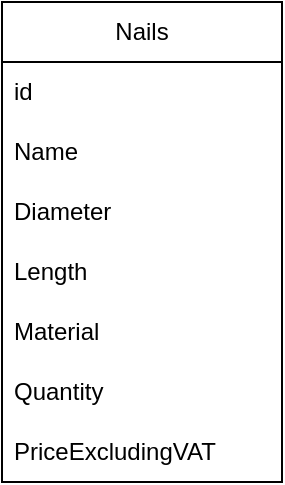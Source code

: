 <mxfile version="24.9.1">
  <diagram id="C5RBs43oDa-KdzZeNtuy" name="Page-1">
    <mxGraphModel dx="1075" dy="474" grid="1" gridSize="10" guides="1" tooltips="1" connect="1" arrows="1" fold="1" page="1" pageScale="1" pageWidth="827" pageHeight="1169" math="0" shadow="0">
      <root>
        <mxCell id="WIyWlLk6GJQsqaUBKTNV-0" />
        <mxCell id="WIyWlLk6GJQsqaUBKTNV-1" parent="WIyWlLk6GJQsqaUBKTNV-0" />
        <mxCell id="OPaAqH-d6BlJb2blv4Sd-0" value="Nails" style="swimlane;fontStyle=0;childLayout=stackLayout;horizontal=1;startSize=30;horizontalStack=0;resizeParent=1;resizeParentMax=0;resizeLast=0;collapsible=1;marginBottom=0;whiteSpace=wrap;html=1;" vertex="1" parent="WIyWlLk6GJQsqaUBKTNV-1">
          <mxGeometry x="330" y="160" width="140" height="240" as="geometry" />
        </mxCell>
        <mxCell id="OPaAqH-d6BlJb2blv4Sd-1" value="id" style="text;strokeColor=none;fillColor=none;align=left;verticalAlign=middle;spacingLeft=4;spacingRight=4;overflow=hidden;points=[[0,0.5],[1,0.5]];portConstraint=eastwest;rotatable=0;whiteSpace=wrap;html=1;" vertex="1" parent="OPaAqH-d6BlJb2blv4Sd-0">
          <mxGeometry y="30" width="140" height="30" as="geometry" />
        </mxCell>
        <mxCell id="OPaAqH-d6BlJb2blv4Sd-2" value="Name" style="text;strokeColor=none;fillColor=none;align=left;verticalAlign=middle;spacingLeft=4;spacingRight=4;overflow=hidden;points=[[0,0.5],[1,0.5]];portConstraint=eastwest;rotatable=0;whiteSpace=wrap;html=1;" vertex="1" parent="OPaAqH-d6BlJb2blv4Sd-0">
          <mxGeometry y="60" width="140" height="30" as="geometry" />
        </mxCell>
        <mxCell id="OPaAqH-d6BlJb2blv4Sd-3" value="Diameter" style="text;strokeColor=none;fillColor=none;align=left;verticalAlign=middle;spacingLeft=4;spacingRight=4;overflow=hidden;points=[[0,0.5],[1,0.5]];portConstraint=eastwest;rotatable=0;whiteSpace=wrap;html=1;" vertex="1" parent="OPaAqH-d6BlJb2blv4Sd-0">
          <mxGeometry y="90" width="140" height="30" as="geometry" />
        </mxCell>
        <mxCell id="OPaAqH-d6BlJb2blv4Sd-4" value="Length" style="text;strokeColor=none;fillColor=none;align=left;verticalAlign=middle;spacingLeft=4;spacingRight=4;overflow=hidden;points=[[0,0.5],[1,0.5]];portConstraint=eastwest;rotatable=0;whiteSpace=wrap;html=1;" vertex="1" parent="OPaAqH-d6BlJb2blv4Sd-0">
          <mxGeometry y="120" width="140" height="30" as="geometry" />
        </mxCell>
        <mxCell id="OPaAqH-d6BlJb2blv4Sd-6" value="Material" style="text;strokeColor=none;fillColor=none;align=left;verticalAlign=middle;spacingLeft=4;spacingRight=4;overflow=hidden;points=[[0,0.5],[1,0.5]];portConstraint=eastwest;rotatable=0;whiteSpace=wrap;html=1;" vertex="1" parent="OPaAqH-d6BlJb2blv4Sd-0">
          <mxGeometry y="150" width="140" height="30" as="geometry" />
        </mxCell>
        <mxCell id="OPaAqH-d6BlJb2blv4Sd-5" value="Quantity" style="text;strokeColor=none;fillColor=none;align=left;verticalAlign=middle;spacingLeft=4;spacingRight=4;overflow=hidden;points=[[0,0.5],[1,0.5]];portConstraint=eastwest;rotatable=0;whiteSpace=wrap;html=1;" vertex="1" parent="OPaAqH-d6BlJb2blv4Sd-0">
          <mxGeometry y="180" width="140" height="30" as="geometry" />
        </mxCell>
        <mxCell id="OPaAqH-d6BlJb2blv4Sd-7" value="PriceExcludingVAT" style="text;strokeColor=none;fillColor=none;align=left;verticalAlign=middle;spacingLeft=4;spacingRight=4;overflow=hidden;points=[[0,0.5],[1,0.5]];portConstraint=eastwest;rotatable=0;whiteSpace=wrap;html=1;" vertex="1" parent="OPaAqH-d6BlJb2blv4Sd-0">
          <mxGeometry y="210" width="140" height="30" as="geometry" />
        </mxCell>
      </root>
    </mxGraphModel>
  </diagram>
</mxfile>
